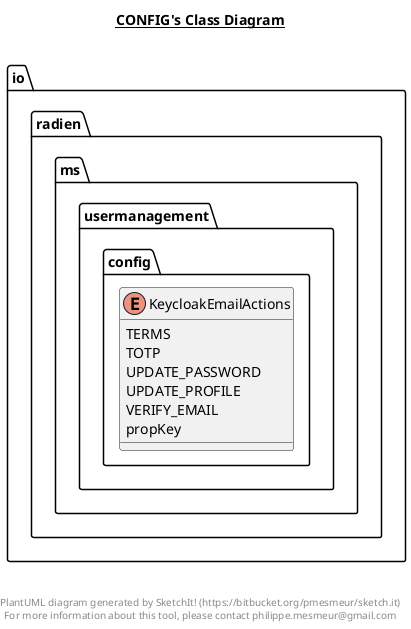 @startuml

title __CONFIG's Class Diagram__\n

  namespace io.radien.ms.usermanagement {
    namespace config {
      enum KeycloakEmailActions {
        TERMS
        TOTP
        UPDATE_PASSWORD
        UPDATE_PROFILE
        VERIFY_EMAIL
        propKey
      }
    }
  }
  



right footer


PlantUML diagram generated by SketchIt! (https://bitbucket.org/pmesmeur/sketch.it)
For more information about this tool, please contact philippe.mesmeur@gmail.com
endfooter

@enduml
